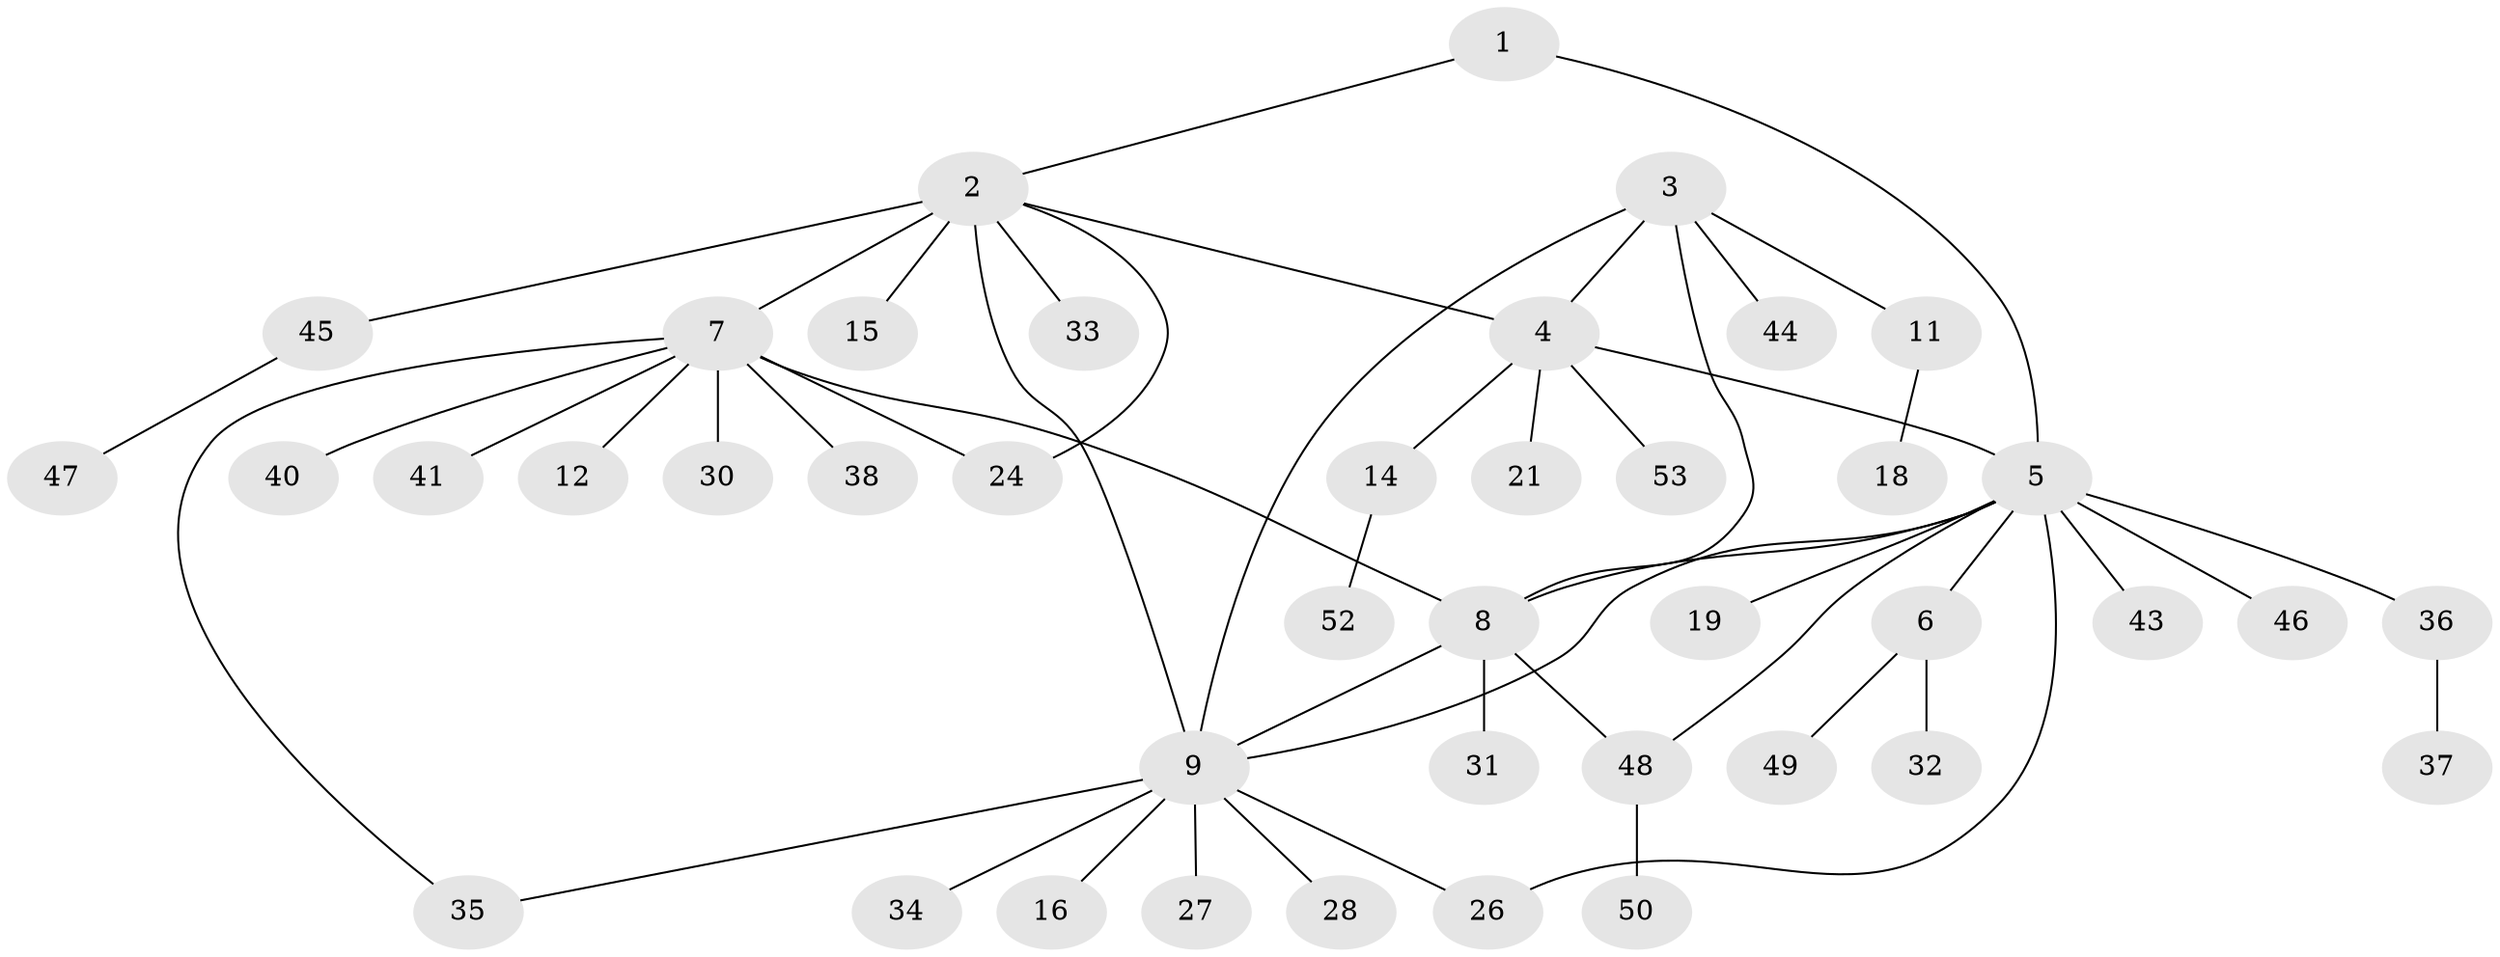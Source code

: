 // Generated by graph-tools (version 1.1) at 2025/24/03/03/25 07:24:12]
// undirected, 42 vertices, 51 edges
graph export_dot {
graph [start="1"]
  node [color=gray90,style=filled];
  1;
  2 [super="+13"];
  3 [super="+42"];
  4 [super="+17"];
  5 [super="+23"];
  6 [super="+20"];
  7 [super="+22"];
  8;
  9 [super="+10"];
  11;
  12;
  14 [super="+29"];
  15;
  16;
  18;
  19;
  21;
  24 [super="+25"];
  26;
  27;
  28;
  30;
  31;
  32;
  33;
  34;
  35;
  36;
  37 [super="+39"];
  38;
  40;
  41;
  43;
  44;
  45 [super="+51"];
  46;
  47;
  48 [super="+54"];
  49;
  50;
  52;
  53;
  1 -- 2;
  1 -- 5;
  2 -- 4;
  2 -- 7 [weight=2];
  2 -- 15;
  2 -- 24;
  2 -- 45;
  2 -- 9;
  2 -- 33;
  3 -- 4;
  3 -- 8;
  3 -- 9;
  3 -- 11;
  3 -- 44;
  4 -- 5;
  4 -- 14;
  4 -- 21;
  4 -- 53;
  5 -- 6;
  5 -- 8;
  5 -- 19;
  5 -- 26;
  5 -- 36;
  5 -- 43;
  5 -- 46;
  5 -- 48;
  5 -- 9;
  6 -- 32;
  6 -- 49;
  7 -- 8;
  7 -- 12;
  7 -- 24;
  7 -- 30;
  7 -- 35;
  7 -- 38;
  7 -- 40;
  7 -- 41;
  8 -- 31;
  8 -- 48;
  8 -- 9;
  9 -- 16;
  9 -- 26;
  9 -- 27;
  9 -- 28;
  9 -- 34;
  9 -- 35;
  11 -- 18;
  14 -- 52;
  36 -- 37;
  45 -- 47;
  48 -- 50;
}
